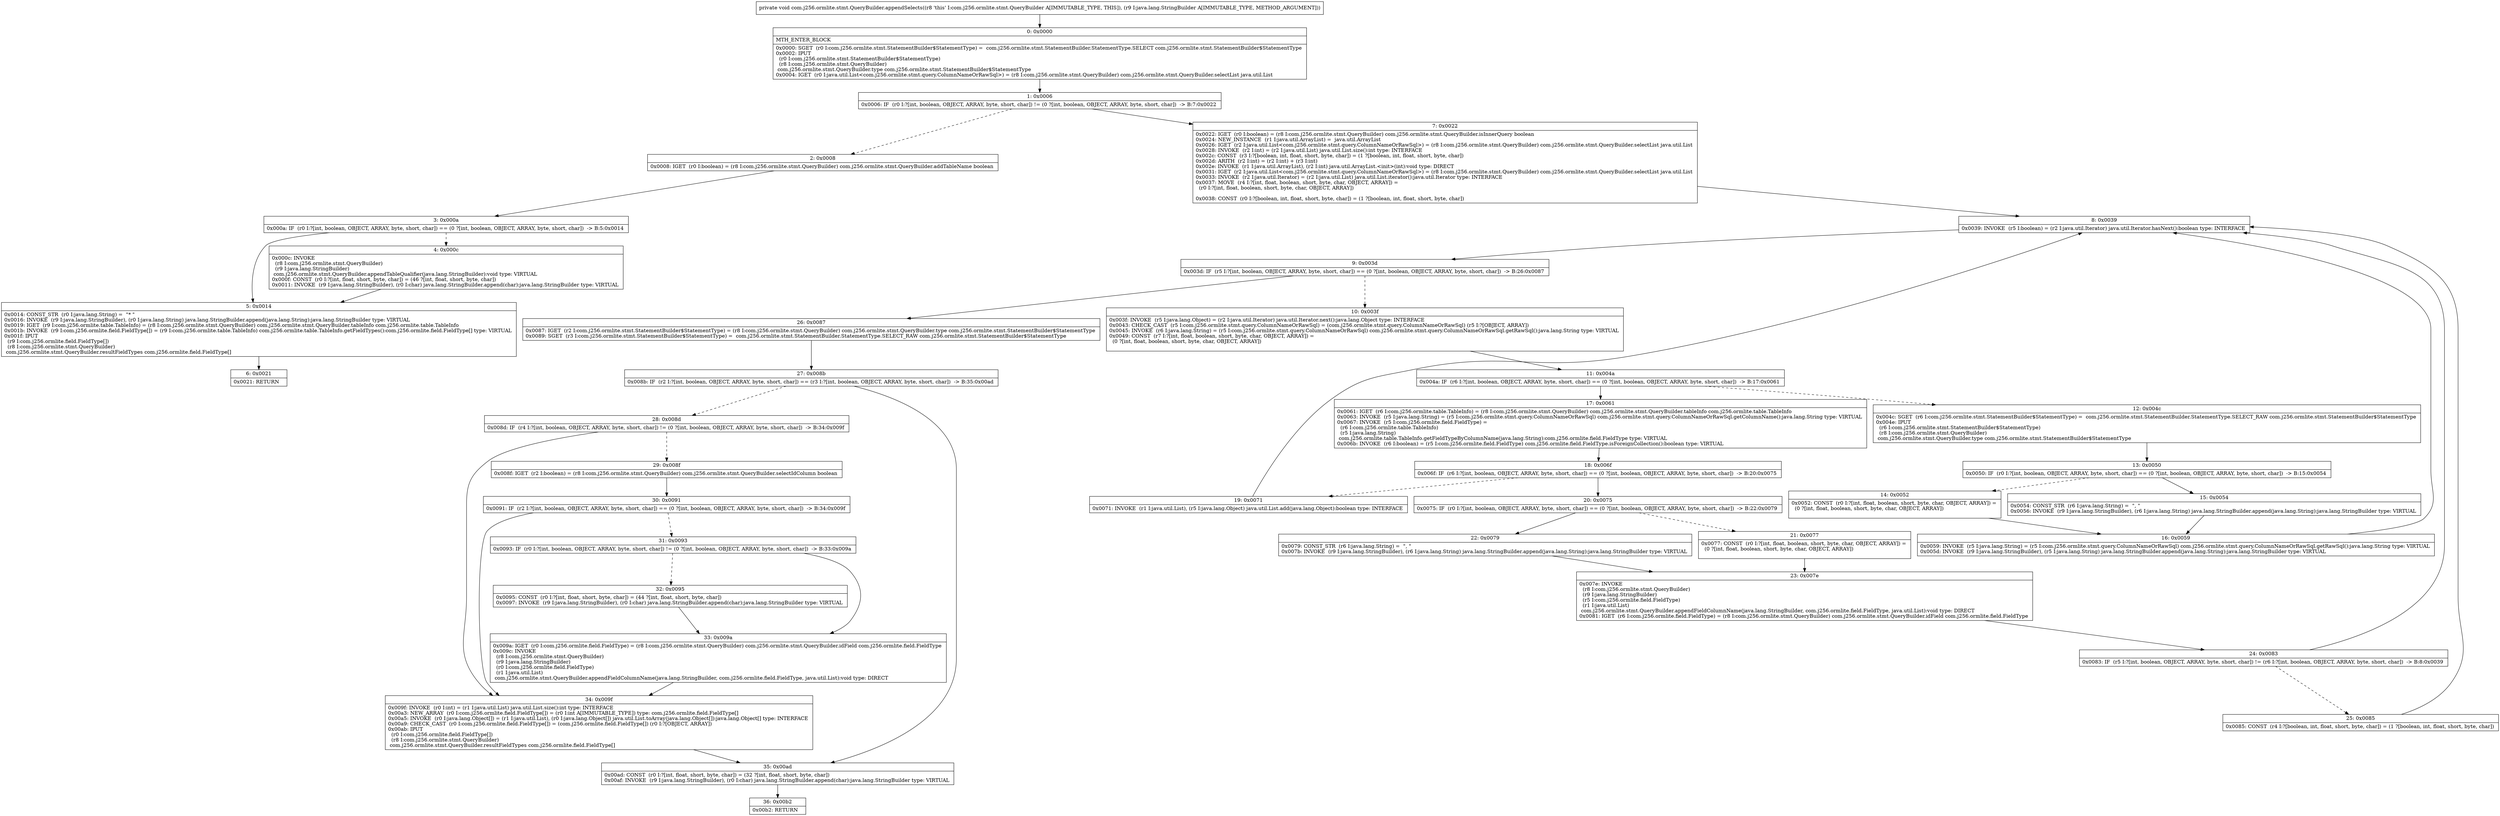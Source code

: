 digraph "CFG forcom.j256.ormlite.stmt.QueryBuilder.appendSelects(Ljava\/lang\/StringBuilder;)V" {
Node_0 [shape=record,label="{0\:\ 0x0000|MTH_ENTER_BLOCK\l|0x0000: SGET  (r0 I:com.j256.ormlite.stmt.StatementBuilder$StatementType) =  com.j256.ormlite.stmt.StatementBuilder.StatementType.SELECT com.j256.ormlite.stmt.StatementBuilder$StatementType \l0x0002: IPUT  \l  (r0 I:com.j256.ormlite.stmt.StatementBuilder$StatementType)\l  (r8 I:com.j256.ormlite.stmt.QueryBuilder)\l com.j256.ormlite.stmt.QueryBuilder.type com.j256.ormlite.stmt.StatementBuilder$StatementType \l0x0004: IGET  (r0 I:java.util.List\<com.j256.ormlite.stmt.query.ColumnNameOrRawSql\>) = (r8 I:com.j256.ormlite.stmt.QueryBuilder) com.j256.ormlite.stmt.QueryBuilder.selectList java.util.List \l}"];
Node_1 [shape=record,label="{1\:\ 0x0006|0x0006: IF  (r0 I:?[int, boolean, OBJECT, ARRAY, byte, short, char]) != (0 ?[int, boolean, OBJECT, ARRAY, byte, short, char])  \-\> B:7:0x0022 \l}"];
Node_2 [shape=record,label="{2\:\ 0x0008|0x0008: IGET  (r0 I:boolean) = (r8 I:com.j256.ormlite.stmt.QueryBuilder) com.j256.ormlite.stmt.QueryBuilder.addTableName boolean \l}"];
Node_3 [shape=record,label="{3\:\ 0x000a|0x000a: IF  (r0 I:?[int, boolean, OBJECT, ARRAY, byte, short, char]) == (0 ?[int, boolean, OBJECT, ARRAY, byte, short, char])  \-\> B:5:0x0014 \l}"];
Node_4 [shape=record,label="{4\:\ 0x000c|0x000c: INVOKE  \l  (r8 I:com.j256.ormlite.stmt.QueryBuilder)\l  (r9 I:java.lang.StringBuilder)\l com.j256.ormlite.stmt.QueryBuilder.appendTableQualifier(java.lang.StringBuilder):void type: VIRTUAL \l0x000f: CONST  (r0 I:?[int, float, short, byte, char]) = (46 ?[int, float, short, byte, char]) \l0x0011: INVOKE  (r9 I:java.lang.StringBuilder), (r0 I:char) java.lang.StringBuilder.append(char):java.lang.StringBuilder type: VIRTUAL \l}"];
Node_5 [shape=record,label="{5\:\ 0x0014|0x0014: CONST_STR  (r0 I:java.lang.String) =  \"* \" \l0x0016: INVOKE  (r9 I:java.lang.StringBuilder), (r0 I:java.lang.String) java.lang.StringBuilder.append(java.lang.String):java.lang.StringBuilder type: VIRTUAL \l0x0019: IGET  (r9 I:com.j256.ormlite.table.TableInfo) = (r8 I:com.j256.ormlite.stmt.QueryBuilder) com.j256.ormlite.stmt.QueryBuilder.tableInfo com.j256.ormlite.table.TableInfo \l0x001b: INVOKE  (r9 I:com.j256.ormlite.field.FieldType[]) = (r9 I:com.j256.ormlite.table.TableInfo) com.j256.ormlite.table.TableInfo.getFieldTypes():com.j256.ormlite.field.FieldType[] type: VIRTUAL \l0x001f: IPUT  \l  (r9 I:com.j256.ormlite.field.FieldType[])\l  (r8 I:com.j256.ormlite.stmt.QueryBuilder)\l com.j256.ormlite.stmt.QueryBuilder.resultFieldTypes com.j256.ormlite.field.FieldType[] \l}"];
Node_6 [shape=record,label="{6\:\ 0x0021|0x0021: RETURN   \l}"];
Node_7 [shape=record,label="{7\:\ 0x0022|0x0022: IGET  (r0 I:boolean) = (r8 I:com.j256.ormlite.stmt.QueryBuilder) com.j256.ormlite.stmt.QueryBuilder.isInnerQuery boolean \l0x0024: NEW_INSTANCE  (r1 I:java.util.ArrayList) =  java.util.ArrayList \l0x0026: IGET  (r2 I:java.util.List\<com.j256.ormlite.stmt.query.ColumnNameOrRawSql\>) = (r8 I:com.j256.ormlite.stmt.QueryBuilder) com.j256.ormlite.stmt.QueryBuilder.selectList java.util.List \l0x0028: INVOKE  (r2 I:int) = (r2 I:java.util.List) java.util.List.size():int type: INTERFACE \l0x002c: CONST  (r3 I:?[boolean, int, float, short, byte, char]) = (1 ?[boolean, int, float, short, byte, char]) \l0x002d: ARITH  (r2 I:int) = (r2 I:int) + (r3 I:int) \l0x002e: INVOKE  (r1 I:java.util.ArrayList), (r2 I:int) java.util.ArrayList.\<init\>(int):void type: DIRECT \l0x0031: IGET  (r2 I:java.util.List\<com.j256.ormlite.stmt.query.ColumnNameOrRawSql\>) = (r8 I:com.j256.ormlite.stmt.QueryBuilder) com.j256.ormlite.stmt.QueryBuilder.selectList java.util.List \l0x0033: INVOKE  (r2 I:java.util.Iterator) = (r2 I:java.util.List) java.util.List.iterator():java.util.Iterator type: INTERFACE \l0x0037: MOVE  (r4 I:?[int, float, boolean, short, byte, char, OBJECT, ARRAY]) = \l  (r0 I:?[int, float, boolean, short, byte, char, OBJECT, ARRAY])\l \l0x0038: CONST  (r0 I:?[boolean, int, float, short, byte, char]) = (1 ?[boolean, int, float, short, byte, char]) \l}"];
Node_8 [shape=record,label="{8\:\ 0x0039|0x0039: INVOKE  (r5 I:boolean) = (r2 I:java.util.Iterator) java.util.Iterator.hasNext():boolean type: INTERFACE \l}"];
Node_9 [shape=record,label="{9\:\ 0x003d|0x003d: IF  (r5 I:?[int, boolean, OBJECT, ARRAY, byte, short, char]) == (0 ?[int, boolean, OBJECT, ARRAY, byte, short, char])  \-\> B:26:0x0087 \l}"];
Node_10 [shape=record,label="{10\:\ 0x003f|0x003f: INVOKE  (r5 I:java.lang.Object) = (r2 I:java.util.Iterator) java.util.Iterator.next():java.lang.Object type: INTERFACE \l0x0043: CHECK_CAST  (r5 I:com.j256.ormlite.stmt.query.ColumnNameOrRawSql) = (com.j256.ormlite.stmt.query.ColumnNameOrRawSql) (r5 I:?[OBJECT, ARRAY]) \l0x0045: INVOKE  (r6 I:java.lang.String) = (r5 I:com.j256.ormlite.stmt.query.ColumnNameOrRawSql) com.j256.ormlite.stmt.query.ColumnNameOrRawSql.getRawSql():java.lang.String type: VIRTUAL \l0x0049: CONST  (r7 I:?[int, float, boolean, short, byte, char, OBJECT, ARRAY]) = \l  (0 ?[int, float, boolean, short, byte, char, OBJECT, ARRAY])\l \l}"];
Node_11 [shape=record,label="{11\:\ 0x004a|0x004a: IF  (r6 I:?[int, boolean, OBJECT, ARRAY, byte, short, char]) == (0 ?[int, boolean, OBJECT, ARRAY, byte, short, char])  \-\> B:17:0x0061 \l}"];
Node_12 [shape=record,label="{12\:\ 0x004c|0x004c: SGET  (r6 I:com.j256.ormlite.stmt.StatementBuilder$StatementType) =  com.j256.ormlite.stmt.StatementBuilder.StatementType.SELECT_RAW com.j256.ormlite.stmt.StatementBuilder$StatementType \l0x004e: IPUT  \l  (r6 I:com.j256.ormlite.stmt.StatementBuilder$StatementType)\l  (r8 I:com.j256.ormlite.stmt.QueryBuilder)\l com.j256.ormlite.stmt.QueryBuilder.type com.j256.ormlite.stmt.StatementBuilder$StatementType \l}"];
Node_13 [shape=record,label="{13\:\ 0x0050|0x0050: IF  (r0 I:?[int, boolean, OBJECT, ARRAY, byte, short, char]) == (0 ?[int, boolean, OBJECT, ARRAY, byte, short, char])  \-\> B:15:0x0054 \l}"];
Node_14 [shape=record,label="{14\:\ 0x0052|0x0052: CONST  (r0 I:?[int, float, boolean, short, byte, char, OBJECT, ARRAY]) = \l  (0 ?[int, float, boolean, short, byte, char, OBJECT, ARRAY])\l \l}"];
Node_15 [shape=record,label="{15\:\ 0x0054|0x0054: CONST_STR  (r6 I:java.lang.String) =  \", \" \l0x0056: INVOKE  (r9 I:java.lang.StringBuilder), (r6 I:java.lang.String) java.lang.StringBuilder.append(java.lang.String):java.lang.StringBuilder type: VIRTUAL \l}"];
Node_16 [shape=record,label="{16\:\ 0x0059|0x0059: INVOKE  (r5 I:java.lang.String) = (r5 I:com.j256.ormlite.stmt.query.ColumnNameOrRawSql) com.j256.ormlite.stmt.query.ColumnNameOrRawSql.getRawSql():java.lang.String type: VIRTUAL \l0x005d: INVOKE  (r9 I:java.lang.StringBuilder), (r5 I:java.lang.String) java.lang.StringBuilder.append(java.lang.String):java.lang.StringBuilder type: VIRTUAL \l}"];
Node_17 [shape=record,label="{17\:\ 0x0061|0x0061: IGET  (r6 I:com.j256.ormlite.table.TableInfo) = (r8 I:com.j256.ormlite.stmt.QueryBuilder) com.j256.ormlite.stmt.QueryBuilder.tableInfo com.j256.ormlite.table.TableInfo \l0x0063: INVOKE  (r5 I:java.lang.String) = (r5 I:com.j256.ormlite.stmt.query.ColumnNameOrRawSql) com.j256.ormlite.stmt.query.ColumnNameOrRawSql.getColumnName():java.lang.String type: VIRTUAL \l0x0067: INVOKE  (r5 I:com.j256.ormlite.field.FieldType) = \l  (r6 I:com.j256.ormlite.table.TableInfo)\l  (r5 I:java.lang.String)\l com.j256.ormlite.table.TableInfo.getFieldTypeByColumnName(java.lang.String):com.j256.ormlite.field.FieldType type: VIRTUAL \l0x006b: INVOKE  (r6 I:boolean) = (r5 I:com.j256.ormlite.field.FieldType) com.j256.ormlite.field.FieldType.isForeignCollection():boolean type: VIRTUAL \l}"];
Node_18 [shape=record,label="{18\:\ 0x006f|0x006f: IF  (r6 I:?[int, boolean, OBJECT, ARRAY, byte, short, char]) == (0 ?[int, boolean, OBJECT, ARRAY, byte, short, char])  \-\> B:20:0x0075 \l}"];
Node_19 [shape=record,label="{19\:\ 0x0071|0x0071: INVOKE  (r1 I:java.util.List), (r5 I:java.lang.Object) java.util.List.add(java.lang.Object):boolean type: INTERFACE \l}"];
Node_20 [shape=record,label="{20\:\ 0x0075|0x0075: IF  (r0 I:?[int, boolean, OBJECT, ARRAY, byte, short, char]) == (0 ?[int, boolean, OBJECT, ARRAY, byte, short, char])  \-\> B:22:0x0079 \l}"];
Node_21 [shape=record,label="{21\:\ 0x0077|0x0077: CONST  (r0 I:?[int, float, boolean, short, byte, char, OBJECT, ARRAY]) = \l  (0 ?[int, float, boolean, short, byte, char, OBJECT, ARRAY])\l \l}"];
Node_22 [shape=record,label="{22\:\ 0x0079|0x0079: CONST_STR  (r6 I:java.lang.String) =  \", \" \l0x007b: INVOKE  (r9 I:java.lang.StringBuilder), (r6 I:java.lang.String) java.lang.StringBuilder.append(java.lang.String):java.lang.StringBuilder type: VIRTUAL \l}"];
Node_23 [shape=record,label="{23\:\ 0x007e|0x007e: INVOKE  \l  (r8 I:com.j256.ormlite.stmt.QueryBuilder)\l  (r9 I:java.lang.StringBuilder)\l  (r5 I:com.j256.ormlite.field.FieldType)\l  (r1 I:java.util.List)\l com.j256.ormlite.stmt.QueryBuilder.appendFieldColumnName(java.lang.StringBuilder, com.j256.ormlite.field.FieldType, java.util.List):void type: DIRECT \l0x0081: IGET  (r6 I:com.j256.ormlite.field.FieldType) = (r8 I:com.j256.ormlite.stmt.QueryBuilder) com.j256.ormlite.stmt.QueryBuilder.idField com.j256.ormlite.field.FieldType \l}"];
Node_24 [shape=record,label="{24\:\ 0x0083|0x0083: IF  (r5 I:?[int, boolean, OBJECT, ARRAY, byte, short, char]) != (r6 I:?[int, boolean, OBJECT, ARRAY, byte, short, char])  \-\> B:8:0x0039 \l}"];
Node_25 [shape=record,label="{25\:\ 0x0085|0x0085: CONST  (r4 I:?[boolean, int, float, short, byte, char]) = (1 ?[boolean, int, float, short, byte, char]) \l}"];
Node_26 [shape=record,label="{26\:\ 0x0087|0x0087: IGET  (r2 I:com.j256.ormlite.stmt.StatementBuilder$StatementType) = (r8 I:com.j256.ormlite.stmt.QueryBuilder) com.j256.ormlite.stmt.QueryBuilder.type com.j256.ormlite.stmt.StatementBuilder$StatementType \l0x0089: SGET  (r3 I:com.j256.ormlite.stmt.StatementBuilder$StatementType) =  com.j256.ormlite.stmt.StatementBuilder.StatementType.SELECT_RAW com.j256.ormlite.stmt.StatementBuilder$StatementType \l}"];
Node_27 [shape=record,label="{27\:\ 0x008b|0x008b: IF  (r2 I:?[int, boolean, OBJECT, ARRAY, byte, short, char]) == (r3 I:?[int, boolean, OBJECT, ARRAY, byte, short, char])  \-\> B:35:0x00ad \l}"];
Node_28 [shape=record,label="{28\:\ 0x008d|0x008d: IF  (r4 I:?[int, boolean, OBJECT, ARRAY, byte, short, char]) != (0 ?[int, boolean, OBJECT, ARRAY, byte, short, char])  \-\> B:34:0x009f \l}"];
Node_29 [shape=record,label="{29\:\ 0x008f|0x008f: IGET  (r2 I:boolean) = (r8 I:com.j256.ormlite.stmt.QueryBuilder) com.j256.ormlite.stmt.QueryBuilder.selectIdColumn boolean \l}"];
Node_30 [shape=record,label="{30\:\ 0x0091|0x0091: IF  (r2 I:?[int, boolean, OBJECT, ARRAY, byte, short, char]) == (0 ?[int, boolean, OBJECT, ARRAY, byte, short, char])  \-\> B:34:0x009f \l}"];
Node_31 [shape=record,label="{31\:\ 0x0093|0x0093: IF  (r0 I:?[int, boolean, OBJECT, ARRAY, byte, short, char]) != (0 ?[int, boolean, OBJECT, ARRAY, byte, short, char])  \-\> B:33:0x009a \l}"];
Node_32 [shape=record,label="{32\:\ 0x0095|0x0095: CONST  (r0 I:?[int, float, short, byte, char]) = (44 ?[int, float, short, byte, char]) \l0x0097: INVOKE  (r9 I:java.lang.StringBuilder), (r0 I:char) java.lang.StringBuilder.append(char):java.lang.StringBuilder type: VIRTUAL \l}"];
Node_33 [shape=record,label="{33\:\ 0x009a|0x009a: IGET  (r0 I:com.j256.ormlite.field.FieldType) = (r8 I:com.j256.ormlite.stmt.QueryBuilder) com.j256.ormlite.stmt.QueryBuilder.idField com.j256.ormlite.field.FieldType \l0x009c: INVOKE  \l  (r8 I:com.j256.ormlite.stmt.QueryBuilder)\l  (r9 I:java.lang.StringBuilder)\l  (r0 I:com.j256.ormlite.field.FieldType)\l  (r1 I:java.util.List)\l com.j256.ormlite.stmt.QueryBuilder.appendFieldColumnName(java.lang.StringBuilder, com.j256.ormlite.field.FieldType, java.util.List):void type: DIRECT \l}"];
Node_34 [shape=record,label="{34\:\ 0x009f|0x009f: INVOKE  (r0 I:int) = (r1 I:java.util.List) java.util.List.size():int type: INTERFACE \l0x00a3: NEW_ARRAY  (r0 I:com.j256.ormlite.field.FieldType[]) = (r0 I:int A[IMMUTABLE_TYPE]) type: com.j256.ormlite.field.FieldType[] \l0x00a5: INVOKE  (r0 I:java.lang.Object[]) = (r1 I:java.util.List), (r0 I:java.lang.Object[]) java.util.List.toArray(java.lang.Object[]):java.lang.Object[] type: INTERFACE \l0x00a9: CHECK_CAST  (r0 I:com.j256.ormlite.field.FieldType[]) = (com.j256.ormlite.field.FieldType[]) (r0 I:?[OBJECT, ARRAY]) \l0x00ab: IPUT  \l  (r0 I:com.j256.ormlite.field.FieldType[])\l  (r8 I:com.j256.ormlite.stmt.QueryBuilder)\l com.j256.ormlite.stmt.QueryBuilder.resultFieldTypes com.j256.ormlite.field.FieldType[] \l}"];
Node_35 [shape=record,label="{35\:\ 0x00ad|0x00ad: CONST  (r0 I:?[int, float, short, byte, char]) = (32 ?[int, float, short, byte, char]) \l0x00af: INVOKE  (r9 I:java.lang.StringBuilder), (r0 I:char) java.lang.StringBuilder.append(char):java.lang.StringBuilder type: VIRTUAL \l}"];
Node_36 [shape=record,label="{36\:\ 0x00b2|0x00b2: RETURN   \l}"];
MethodNode[shape=record,label="{private void com.j256.ormlite.stmt.QueryBuilder.appendSelects((r8 'this' I:com.j256.ormlite.stmt.QueryBuilder A[IMMUTABLE_TYPE, THIS]), (r9 I:java.lang.StringBuilder A[IMMUTABLE_TYPE, METHOD_ARGUMENT])) }"];
MethodNode -> Node_0;
Node_0 -> Node_1;
Node_1 -> Node_2[style=dashed];
Node_1 -> Node_7;
Node_2 -> Node_3;
Node_3 -> Node_4[style=dashed];
Node_3 -> Node_5;
Node_4 -> Node_5;
Node_5 -> Node_6;
Node_7 -> Node_8;
Node_8 -> Node_9;
Node_9 -> Node_10[style=dashed];
Node_9 -> Node_26;
Node_10 -> Node_11;
Node_11 -> Node_12[style=dashed];
Node_11 -> Node_17;
Node_12 -> Node_13;
Node_13 -> Node_14[style=dashed];
Node_13 -> Node_15;
Node_14 -> Node_16;
Node_15 -> Node_16;
Node_16 -> Node_8;
Node_17 -> Node_18;
Node_18 -> Node_19[style=dashed];
Node_18 -> Node_20;
Node_19 -> Node_8;
Node_20 -> Node_21[style=dashed];
Node_20 -> Node_22;
Node_21 -> Node_23;
Node_22 -> Node_23;
Node_23 -> Node_24;
Node_24 -> Node_8;
Node_24 -> Node_25[style=dashed];
Node_25 -> Node_8;
Node_26 -> Node_27;
Node_27 -> Node_28[style=dashed];
Node_27 -> Node_35;
Node_28 -> Node_29[style=dashed];
Node_28 -> Node_34;
Node_29 -> Node_30;
Node_30 -> Node_31[style=dashed];
Node_30 -> Node_34;
Node_31 -> Node_32[style=dashed];
Node_31 -> Node_33;
Node_32 -> Node_33;
Node_33 -> Node_34;
Node_34 -> Node_35;
Node_35 -> Node_36;
}

